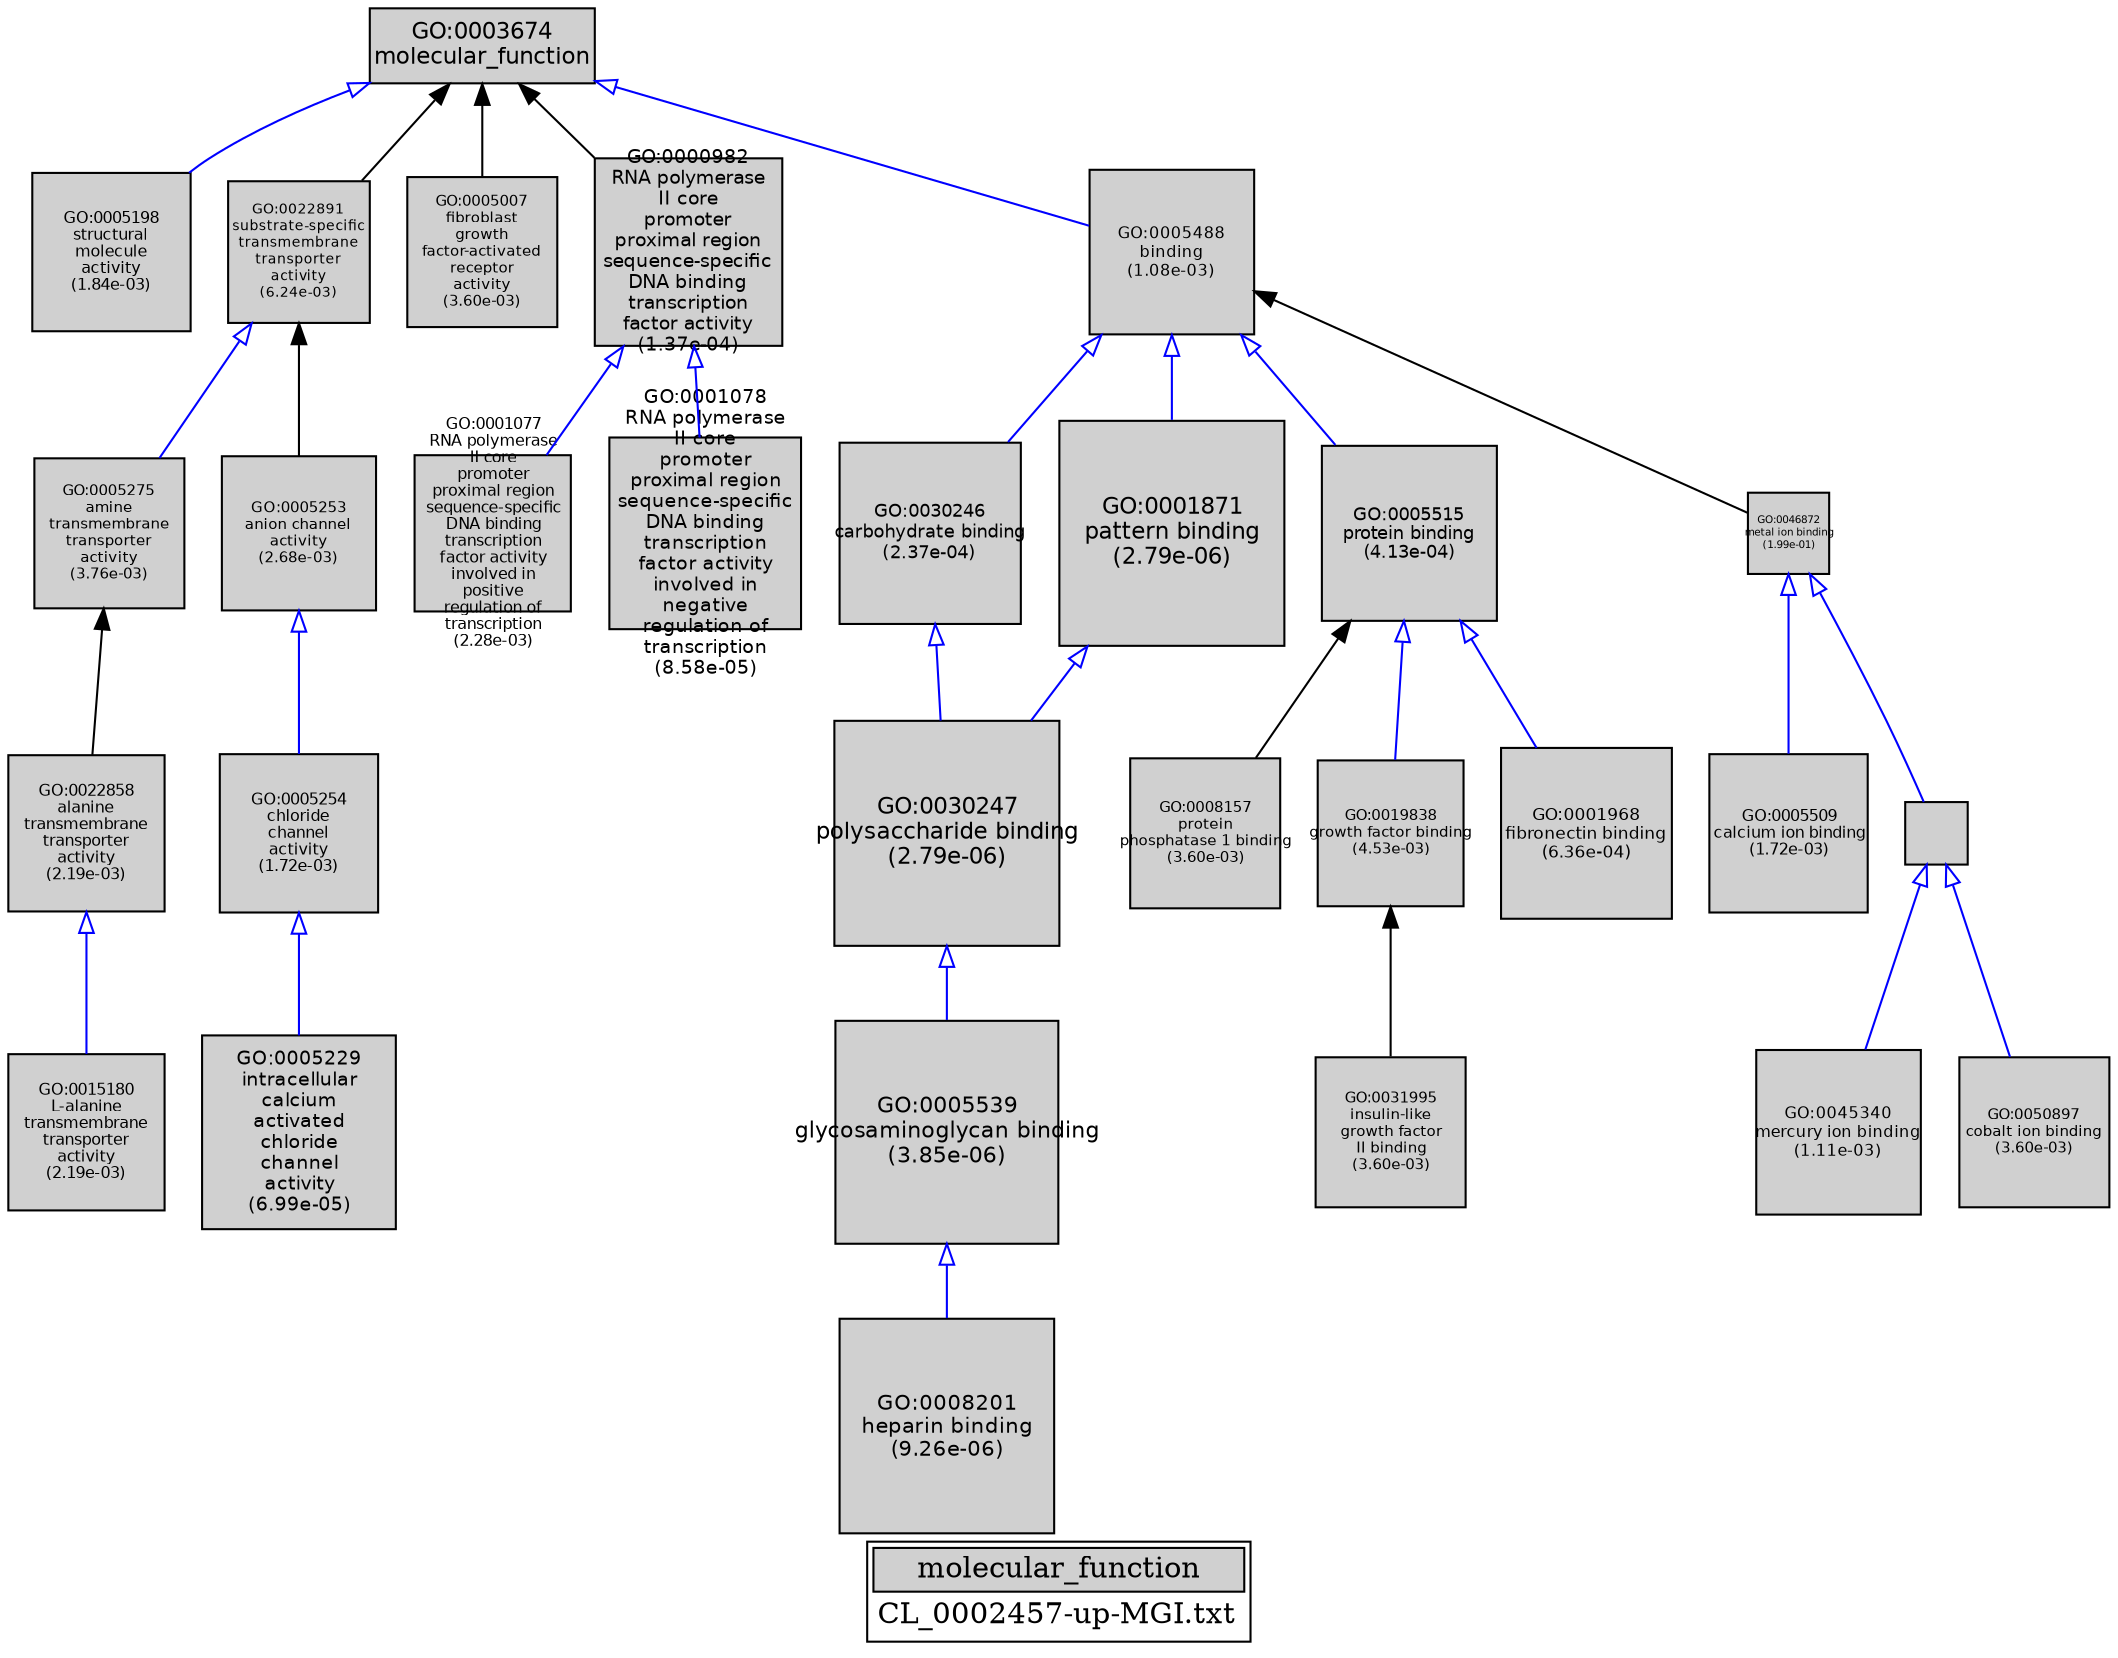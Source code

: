 digraph "molecular_function" {
graph [ bgcolor = "#FFFFFF", label = <<TABLE COLOR="black" BGCOLOR="white"><TR><TD COLSPAN="2" BGCOLOR="#D0D0D0"><FONT COLOR="black">molecular_function</FONT></TD></TR><TR><TD BORDER="0">CL_0002457-up-MGI.txt</TD></TR></TABLE>> ];
node [ fontname = "Helvetica" ];

subgraph "nodes" {

node [ style = "filled", fixedsize = "true", width = 1, shape = "box", fontsize = 9, fillcolor = "#D0D0D0", fontcolor = "black", color = "black" ];

"GO:0030246" [ URL = "#GO:0030246", label = <<TABLE BORDER="0"><TR><TD>GO:0030246<BR/>carbohydrate binding<BR/>(2.37e-04)</TD></TR></TABLE>>, width = 1.21341363485, shape = "box", fontsize = 8.73657817091, height = 1.21341363485 ];
"GO:0008157" [ URL = "#GO:0008157", label = <<TABLE BORDER="0"><TR><TD>GO:0008157<BR/>protein<BR/>phosphatase 1 binding<BR/>(3.60e-03)</TD></TR></TABLE>>, width = 0.997837952553, shape = "box", fontsize = 7.18443325838, height = 0.997837952553 ];
"GO:0005515" [ URL = "#GO:0005515", label = <<TABLE BORDER="0"><TR><TD>GO:0005515<BR/>protein binding<BR/>(4.13e-04)</TD></TR></TABLE>>, width = 1.17244077644, shape = "box", fontsize = 8.44157359038, height = 1.17244077644 ];
"GO:0046872" [ URL = "#GO:0046872", label = <<TABLE BORDER="0"><TR><TD>GO:0046872<BR/>metal ion binding<BR/>(1.99e-01)</TD></TR></TABLE>>, width = 0.5408789769, shape = "box", fontsize = 5.0, height = 0.5408789769 ];
"GO:0001077" [ URL = "#GO:0001077", label = <<TABLE BORDER="0"><TR><TD>GO:0001077<BR/>RNA polymerase<BR/>II core<BR/>promoter<BR/>proximal region<BR/>sequence-specific<BR/>DNA binding<BR/>transcription<BR/>factor activity<BR/>involved in<BR/>positive<BR/>regulation of<BR/>transcription<BR/>(2.28e-03)</TD></TR></TABLE>>, width = 1.03702938166, shape = "box", fontsize = 7.46661154796, height = 1.03702938166 ];
"GO:0005539" [ URL = "#GO:0005539", label = <<TABLE BORDER="0"><TR><TD>GO:0005539<BR/>glycosaminoglycan binding<BR/>(3.85e-06)</TD></TR></TABLE>>, width = 1.48115313282, shape = "box", fontsize = 10.6643025563, height = 1.48115313282 ];
"GO:0001871" [ URL = "#GO:0001871", label = <<TABLE BORDER="0"><TR><TD>GO:0001871<BR/>pattern binding<BR/>(2.79e-06)</TD></TR></TABLE>>, width = 1.5, shape = "box", fontsize = 10.8, height = 1.5 ];
"GO:0005198" [ URL = "#GO:0005198", label = <<TABLE BORDER="0"><TR><TD>GO:0005198<BR/>structural<BR/>molecule<BR/>activity<BR/>(1.84e-03)</TD></TR></TABLE>>, width = 1.05505878701, shape = "box", fontsize = 7.5964232665, height = 1.05505878701 ];
"GO:0030247" [ URL = "#GO:0030247", label = <<TABLE BORDER="0"><TR><TD>GO:0030247<BR/>polysaccharide binding<BR/>(2.79e-06)</TD></TR></TABLE>>, width = 1.5, shape = "box", fontsize = 10.8, height = 1.5 ];
"GO:0005509" [ URL = "#GO:0005509", label = <<TABLE BORDER="0"><TR><TD>GO:0005509<BR/>calcium ion binding<BR/>(1.72e-03)</TD></TR></TABLE>>, width = 1.06054751264, shape = "box", fontsize = 7.63594209102, height = 1.06054751264 ];
"GO:0019838" [ URL = "#GO:0019838", label = <<TABLE BORDER="0"><TR><TD>GO:0019838<BR/>growth factor binding<BR/>(4.53e-03)</TD></TR></TABLE>>, width = 0.977341237549, shape = "box", fontsize = 7.03685691035, height = 0.977341237549 ];
"GO:0003674" [ URL = "#GO:0003674", label = <<TABLE BORDER="0"><TR><TD>GO:0003674<BR/>molecular_function</TD></TR></TABLE>>, width = 1.5, shape = "box", fontsize = 10.8 ];
"GO:0022891" [ URL = "#GO:0022891", label = <<TABLE BORDER="0"><TR><TD>GO:0022891<BR/>substrate-specific<BR/>transmembrane<BR/>transporter<BR/>activity<BR/>(6.24e-03)</TD></TR></TABLE>>, width = 0.948193180862, shape = "box", fontsize = 6.82699090221, height = 0.948193180862 ];
"GO:0005007" [ URL = "#GO:0005007", label = <<TABLE BORDER="0"><TR><TD>GO:0005007<BR/>fibroblast<BR/>growth<BR/>factor-activated<BR/>receptor<BR/>activity<BR/>(3.60e-03)</TD></TR></TABLE>>, width = 0.997837952553, shape = "box", fontsize = 7.18443325838, height = 0.997837952553 ];
"GO:0045340" [ URL = "#GO:0045340", label = <<TABLE BORDER="0"><TR><TD>GO:0045340<BR/>mercury ion binding<BR/>(1.11e-03)</TD></TR></TABLE>>, width = 1.09637826186, shape = "box", fontsize = 7.89392348538, height = 1.09637826186 ];
"GO:0005275" [ URL = "#GO:0005275", label = <<TABLE BORDER="0"><TR><TD>GO:0005275<BR/>amine<BR/>transmembrane<BR/>transporter<BR/>activity<BR/>(3.76e-03)</TD></TR></TABLE>>, width = 0.993949186432, shape = "box", fontsize = 7.15643414231, height = 0.993949186432 ];
"GO:0000982" [ URL = "#GO:0000982", label = <<TABLE BORDER="0"><TR><TD>GO:0000982<BR/>RNA polymerase<BR/>II core<BR/>promoter<BR/>proximal region<BR/>sequence-specific<BR/>DNA binding<BR/>transcription<BR/>factor activity<BR/>(1.37e-04)</TD></TR></TABLE>>, width = 1.25223414273, shape = "box", fontsize = 9.01608582765, height = 1.25223414273 ];
"GO:0001078" [ URL = "#GO:0001078", label = <<TABLE BORDER="0"><TR><TD>GO:0001078<BR/>RNA polymerase<BR/>II core<BR/>promoter<BR/>proximal region<BR/>sequence-specific<BR/>DNA binding<BR/>transcription<BR/>factor activity<BR/>involved in<BR/>negative<BR/>regulation of<BR/>transcription<BR/>(8.58e-05)</TD></TR></TABLE>>, width = 1.28449260575, shape = "box", fontsize = 9.24834676142, height = 1.28449260575 ];
"GO:0008201" [ URL = "#GO:0008201", label = <<TABLE BORDER="0"><TR><TD>GO:0008201<BR/>heparin binding<BR/>(9.26e-06)</TD></TR></TABLE>>, width = 1.42828234699, shape = "box", fontsize = 10.2836328983, height = 1.42828234699 ];
"GO:0015180" [ URL = "#GO:0015180", label = <<TABLE BORDER="0"><TR><TD>GO:0015180<BR/>L-alanine<BR/>transmembrane<BR/>transporter<BR/>activity<BR/>(2.19e-03)</TD></TR></TABLE>>, width = 1.04062383457, shape = "box", fontsize = 7.49249160888, height = 1.04062383457 ];
"GO:0001968" [ URL = "#GO:0001968", label = <<TABLE BORDER="0"><TR><TD>GO:0001968<BR/>fibronectin binding<BR/>(6.36e-04)</TD></TR></TABLE>>, width = 1.13982030691, shape = "box", fontsize = 8.20670620978, height = 1.13982030691 ];
"GO:0022858" [ URL = "#GO:0022858", label = <<TABLE BORDER="0"><TR><TD>GO:0022858<BR/>alanine<BR/>transmembrane<BR/>transporter<BR/>activity<BR/>(2.19e-03)</TD></TR></TABLE>>, width = 1.04062383457, shape = "box", fontsize = 7.49249160888, height = 1.04062383457 ];
"GO:0031995" [ URL = "#GO:0031995", label = <<TABLE BORDER="0"><TR><TD>GO:0031995<BR/>insulin-like<BR/>growth factor<BR/>II binding<BR/>(3.60e-03)</TD></TR></TABLE>>, width = 0.997837952553, shape = "box", fontsize = 7.18443325838, height = 0.997837952553 ];
"GO:0050897" [ URL = "#GO:0050897", label = <<TABLE BORDER="0"><TR><TD>GO:0050897<BR/>cobalt ion binding<BR/>(3.60e-03)</TD></TR></TABLE>>, width = 0.997837952553, shape = "box", fontsize = 7.18443325838, height = 0.997837952553 ];
"GO:0005229" [ URL = "#GO:0005229", label = <<TABLE BORDER="0"><TR><TD>GO:0005229<BR/>intracellular<BR/>calcium<BR/>activated<BR/>chloride<BR/>channel<BR/>activity<BR/>(6.99e-05)</TD></TR></TABLE>>, width = 1.29845702959, shape = "box", fontsize = 9.34889061303, height = 1.29845702959 ];
"GO:0005254" [ URL = "#GO:0005254", label = <<TABLE BORDER="0"><TR><TD>GO:0005254<BR/>chloride<BR/>channel<BR/>activity<BR/>(1.72e-03)</TD></TR></TABLE>>, width = 1.06066853423, shape = "box", fontsize = 7.63681344645, height = 1.06066853423 ];
"GO:0046914" [ URL = "#GO:0046914", label = "", width = 0.410588751956, shape = "box", height = 0.410588751956 ];
"GO:0005253" [ URL = "#GO:0005253", label = <<TABLE BORDER="0"><TR><TD>GO:0005253<BR/>anion channel<BR/>activity<BR/>(2.68e-03)</TD></TR></TABLE>>, width = 1.02320556444, shape = "box", fontsize = 7.367080064, height = 1.02320556444 ];
"GO:0005488" [ URL = "#GO:0005488", label = <<TABLE BORDER="0"><TR><TD>GO:0005488<BR/>binding<BR/>(1.08e-03)</TD></TR></TABLE>>, width = 1.09859207076, shape = "box", fontsize = 7.90986290947, height = 1.09859207076 ];
}
subgraph "edges" {


edge [ dir = "back", weight = 1 ];
subgraph "regulates" {


edge [ color = "cyan", arrowtail = "none" ];
subgraph "positive" {


edge [ color = "green", arrowtail = "vee" ];
}
subgraph "negative" {


edge [ color = "red", arrowtail = "tee" ];
}
}
subgraph "part_of" {


edge [ color = "purple", arrowtail = "diamond", weight = 2.5 ];
}
subgraph "is_a" {


edge [ color = "blue", arrowtail = "empty", weight = 5.0 ];
"GO:0005254" -> "GO:0005229";
"GO:0005515" -> "GO:0019838";
"GO:0000982" -> "GO:0001077";
"GO:0005488" -> "GO:0005515";
"GO:0003674" -> "GO:0005488";
"GO:0030247" -> "GO:0005539";
"GO:0000982" -> "GO:0001078";
"GO:0022858" -> "GO:0015180";
"GO:0046872" -> "GO:0005509";
"GO:0005488" -> "GO:0001871";
"GO:0005539" -> "GO:0008201";
"GO:0005253" -> "GO:0005254";
"GO:0046914" -> "GO:0050897";
"GO:0005515" -> "GO:0001968";
"GO:0046914" -> "GO:0045340";
"GO:0001871" -> "GO:0030247";
"GO:0005488" -> "GO:0030246";
"GO:0030246" -> "GO:0030247";
"GO:0022891" -> "GO:0005275";
"GO:0003674" -> "GO:0005198";
"GO:0046872" -> "GO:0046914";
}
"GO:0022891" -> "GO:0005253";
"GO:0003674" -> "GO:0022891";
"GO:0005488" -> "GO:0046872";
"GO:0005515" -> "GO:0008157";
"GO:0019838" -> "GO:0031995";
"GO:0003674" -> "GO:0005007";
"GO:0003674" -> "GO:0000982";
"GO:0005275" -> "GO:0022858";
}
}

